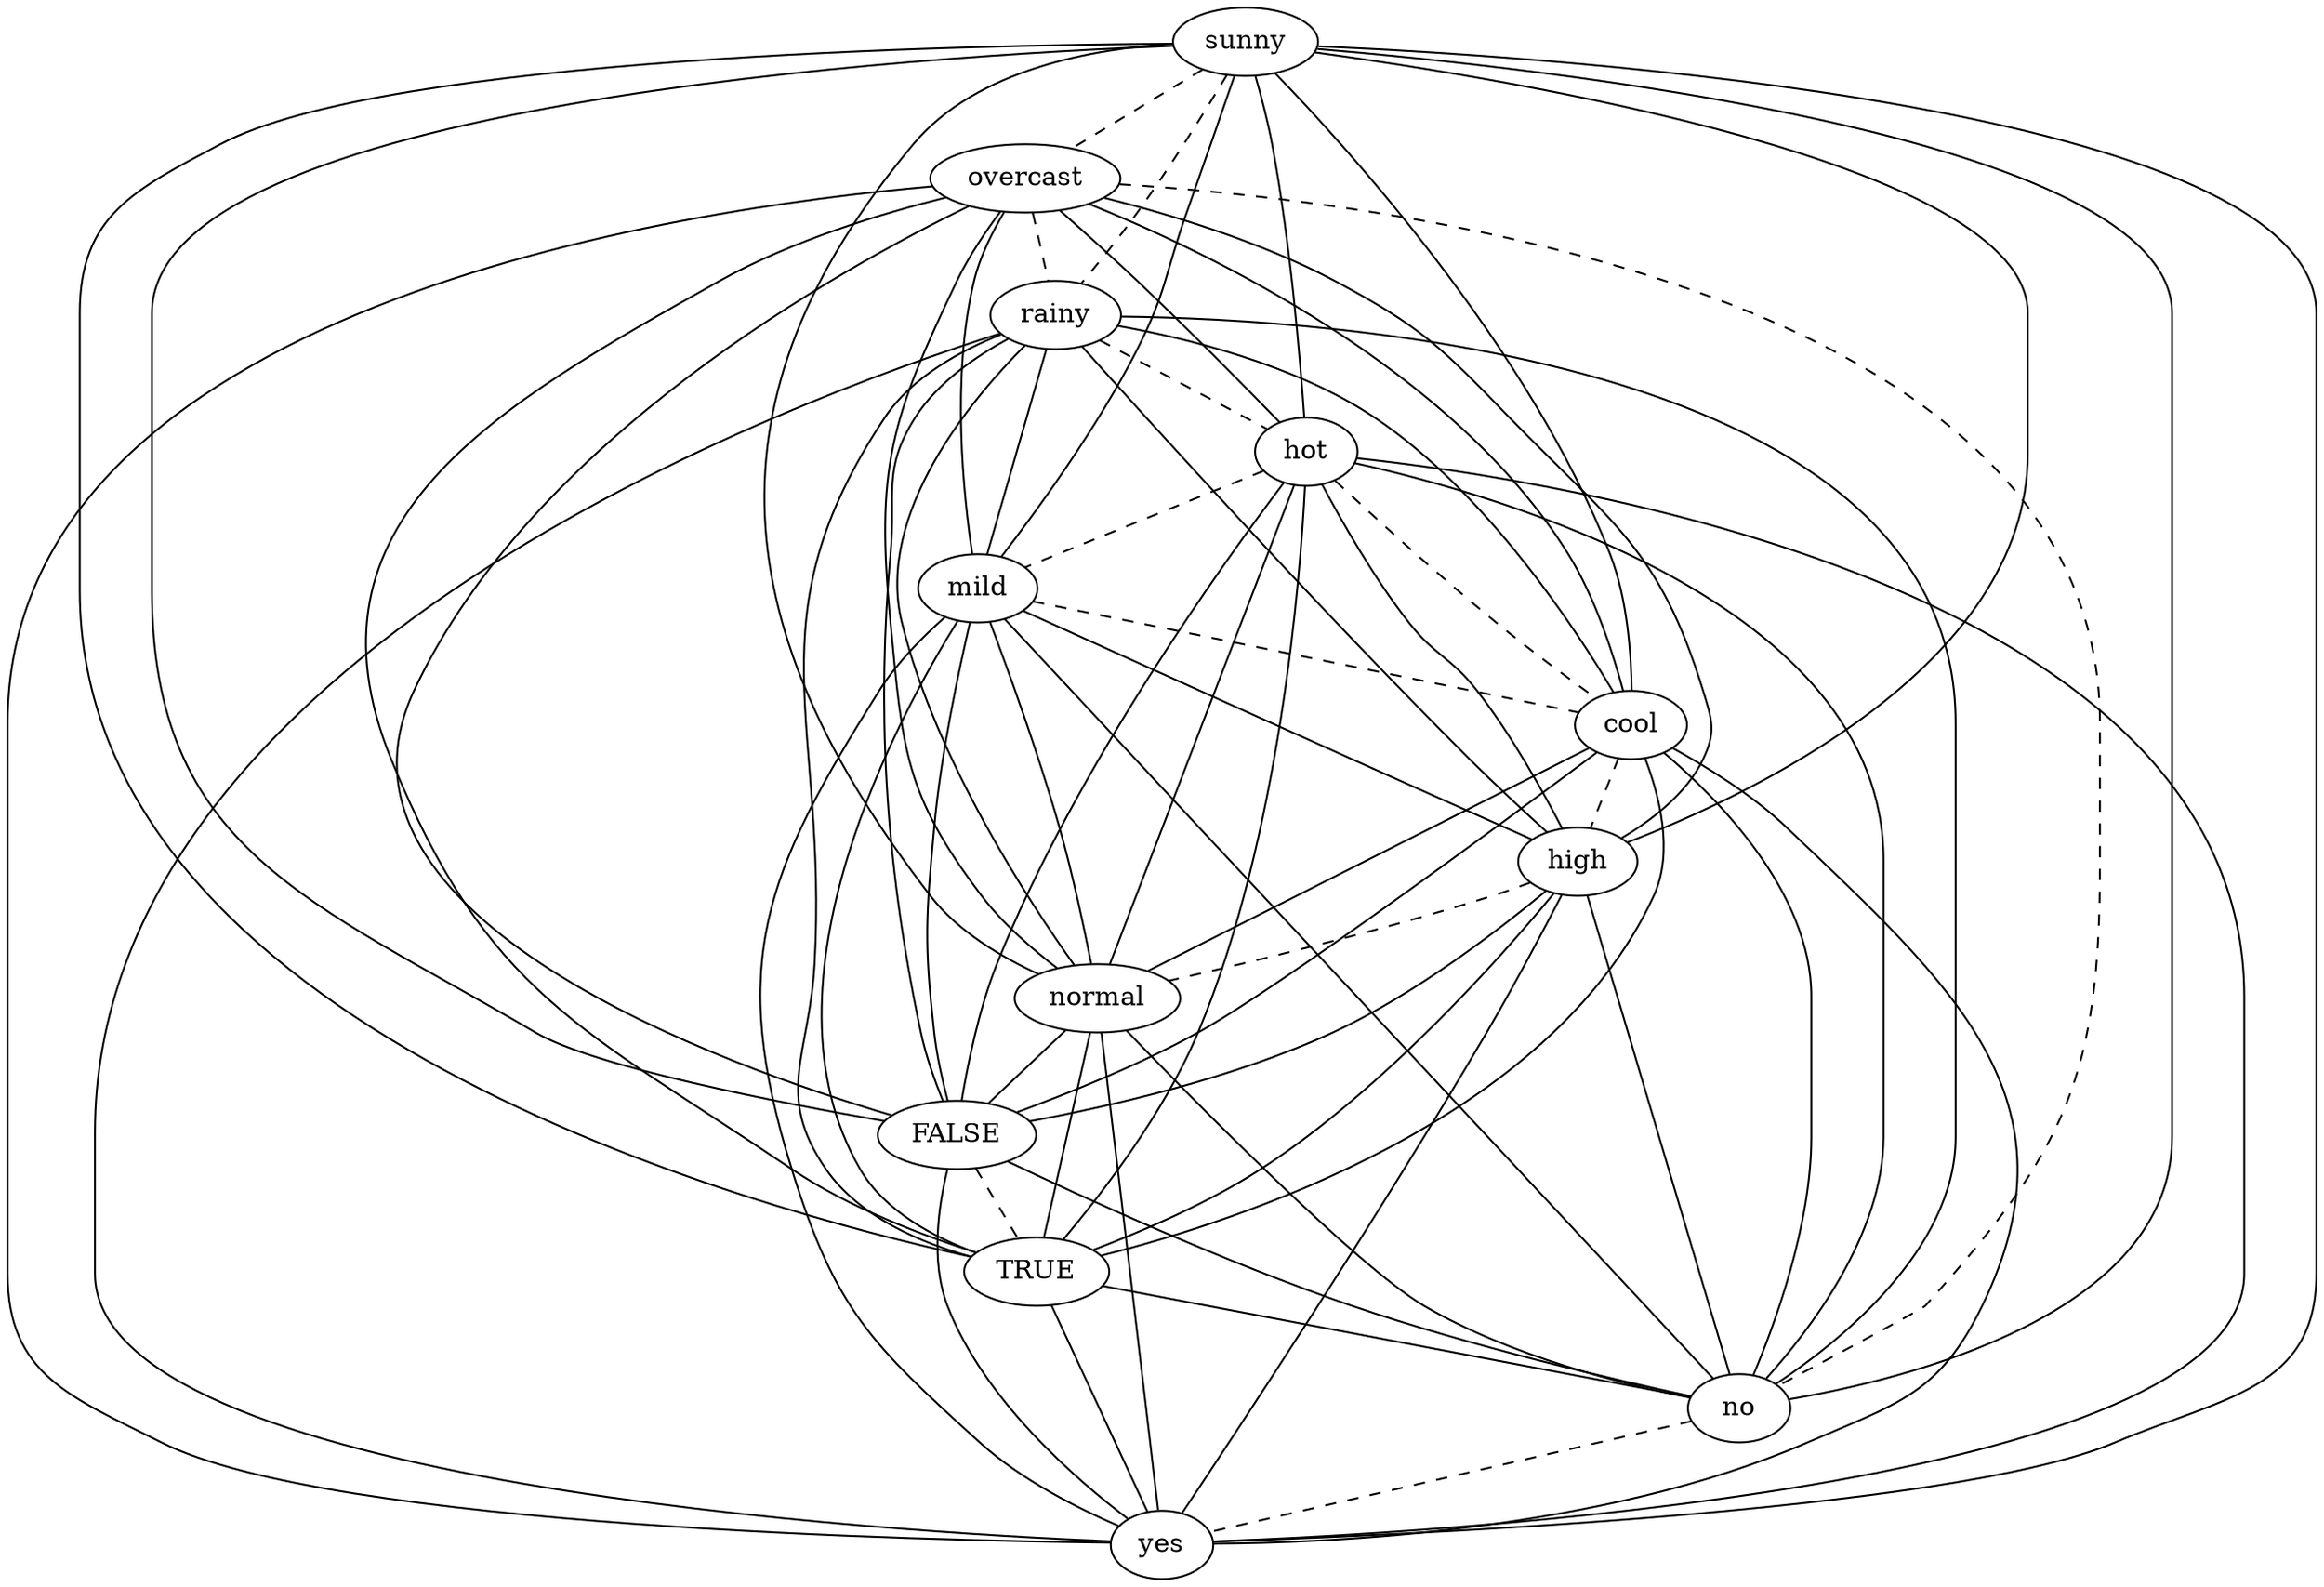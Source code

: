 strict graph "" {
sunny;
overcast;
rainy;
hot;
mild;
cool;
high;
normal;
FALSE;
TRUE;
no;
yes;
sunny -- overcast  [color=black, style=dashed];
sunny -- rainy  [color=black, style=dashed];
sunny -- hot  [color=black, style=solid];
sunny -- mild  [color=black, style=solid];
sunny -- cool  [color=black, style=solid];
sunny -- high  [color=black, style=solid];
sunny -- normal  [color=black, style=solid];
sunny -- FALSE  [color=black, style=solid];
sunny -- TRUE  [color=black, style=solid];
sunny -- no  [color=black, style=solid];
sunny -- yes  [color=black, style=solid];
overcast -- rainy  [color=black, style=dashed];
overcast -- hot  [color=black, style=solid];
overcast -- mild  [color=black, style=solid];
overcast -- cool  [color=black, style=solid];
overcast -- high  [color=black, style=solid];
overcast -- normal  [color=black, style=solid];
overcast -- FALSE  [color=black, style=solid];
overcast -- TRUE  [color=black, style=solid];
overcast -- no  [color=black, style=dashed];
overcast -- yes  [color=black, style=solid];
rainy -- hot  [color=black, style=dashed];
rainy -- mild  [color=black, style=solid];
rainy -- cool  [color=black, style=solid];
rainy -- high  [color=black, style=solid];
rainy -- normal  [color=black, style=solid];
rainy -- FALSE  [color=black, style=solid];
rainy -- TRUE  [color=black, style=solid];
rainy -- no  [color=black, style=solid];
rainy -- yes  [color=black, style=solid];
hot -- mild  [color=black, style=dashed];
hot -- cool  [color=black, style=dashed];
hot -- high  [color=black, style=solid];
hot -- normal  [color=black, style=solid];
hot -- FALSE  [color=black, style=solid];
hot -- TRUE  [color=black, style=solid];
hot -- no  [color=black, style=solid];
hot -- yes  [color=black, style=solid];
mild -- cool  [color=black, style=dashed];
mild -- high  [color=black, style=solid];
mild -- normal  [color=black, style=solid];
mild -- FALSE  [color=black, style=solid];
mild -- TRUE  [color=black, style=solid];
mild -- no  [color=black, style=solid];
mild -- yes  [color=black, style=solid];
cool -- high  [color=black, style=dashed];
cool -- normal  [color=black, style=solid];
cool -- FALSE  [color=black, style=solid];
cool -- TRUE  [color=black, style=solid];
cool -- no  [color=black, style=solid];
cool -- yes  [color=black, style=solid];
high -- normal  [color=black, style=dashed];
high -- FALSE  [color=black, style=solid];
high -- TRUE  [color=black, style=solid];
high -- no  [color=black, style=solid];
high -- yes  [color=black, style=solid];
normal -- FALSE  [color=black, style=solid];
normal -- TRUE  [color=black, style=solid];
normal -- no  [color=black, style=solid];
normal -- yes  [color=black, style=solid];
FALSE -- TRUE  [color=black, style=dashed];
FALSE -- no  [color=black, style=solid];
FALSE -- yes  [color=black, style=solid];
TRUE -- no  [color=black, style=solid];
TRUE -- yes  [color=black, style=solid];
no -- yes  [color=black, style=dashed];
}
